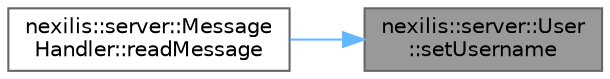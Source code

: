 digraph "nexilis::server::User::setUsername"
{
 // LATEX_PDF_SIZE
  bgcolor="transparent";
  edge [fontname=Helvetica,fontsize=10,labelfontname=Helvetica,labelfontsize=10];
  node [fontname=Helvetica,fontsize=10,shape=box,height=0.2,width=0.4];
  rankdir="RL";
  Node1 [id="Node000001",label="nexilis::server::User\l::setUsername",height=0.2,width=0.4,color="gray40", fillcolor="grey60", style="filled", fontcolor="black",tooltip=" "];
  Node1 -> Node2 [id="edge1_Node000001_Node000002",dir="back",color="steelblue1",style="solid",tooltip=" "];
  Node2 [id="Node000002",label="nexilis::server::Message\lHandler::readMessage",height=0.2,width=0.4,color="grey40", fillcolor="white", style="filled",URL="$d6/db8/classnexilis_1_1server_1_1MessageHandler.html#aab671bbdce44800ed6a580f418646996",tooltip=" "];
}
